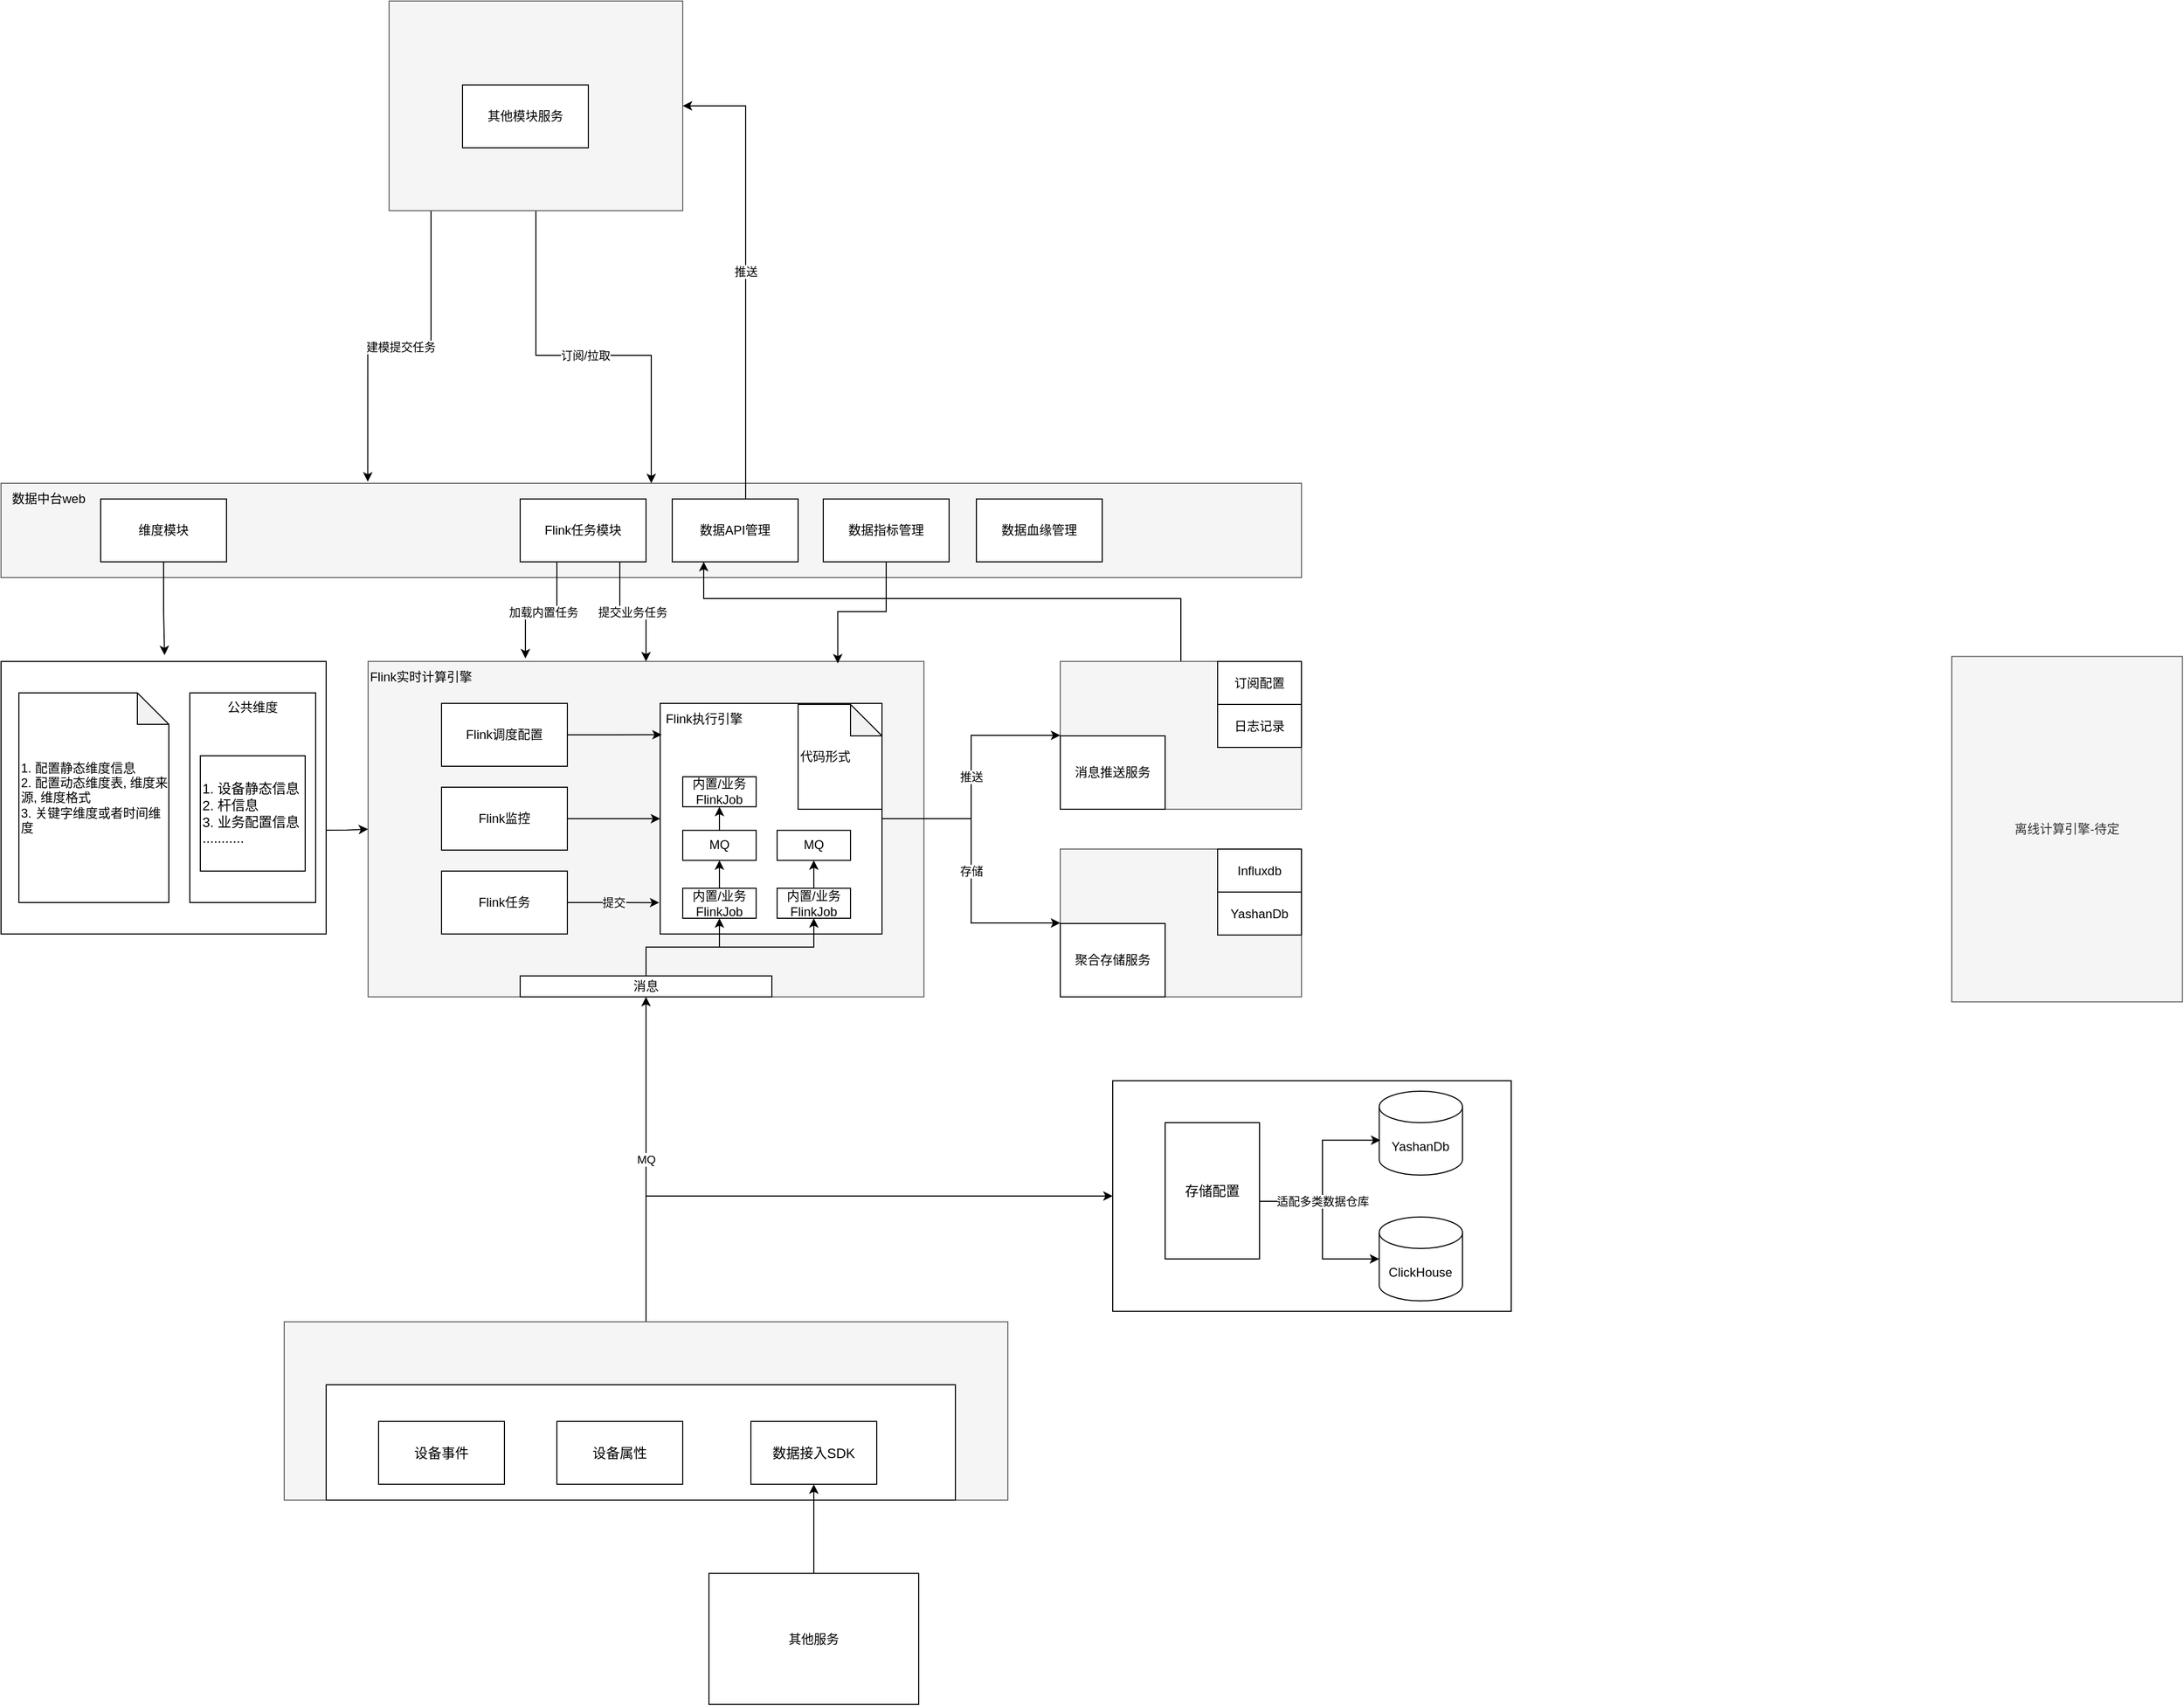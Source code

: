 <mxfile version="21.6.6" type="github" pages="4">
  <diagram name="总体设计" id="ryRMONgh2g4YDS1a8t3J">
    <mxGraphModel dx="2739" dy="1063" grid="1" gridSize="10" guides="1" tooltips="1" connect="1" arrows="1" fold="1" page="1" pageScale="1" pageWidth="827" pageHeight="1169" math="0" shadow="0">
      <root>
        <mxCell id="0" />
        <mxCell id="1" parent="0" />
        <mxCell id="PvHFU-CTbL9CK4LDVLUQ-46" value="" style="rounded=0;whiteSpace=wrap;html=1;fillColor=#f5f5f5;fontColor=#333333;strokeColor=#666666;" parent="1" vertex="1">
          <mxGeometry x="-430" y="1090" width="1240" height="90" as="geometry" />
        </mxCell>
        <mxCell id="PvHFU-CTbL9CK4LDVLUQ-59" value="订阅/拉取" style="edgeStyle=orthogonalEdgeStyle;rounded=0;orthogonalLoop=1;jettySize=auto;html=1;entryX=0.5;entryY=0;entryDx=0;entryDy=0;" parent="1" source="PvHFU-CTbL9CK4LDVLUQ-57" target="PvHFU-CTbL9CK4LDVLUQ-46" edge="1">
          <mxGeometry relative="1" as="geometry">
            <Array as="points">
              <mxPoint x="80" y="968" />
              <mxPoint x="190" y="968" />
            </Array>
          </mxGeometry>
        </mxCell>
        <mxCell id="DdPbdOL3YVelSkthv5l_-7" value="建模提交任务" style="edgeStyle=orthogonalEdgeStyle;rounded=0;orthogonalLoop=1;jettySize=auto;html=1;entryX=0.282;entryY=-0.017;entryDx=0;entryDy=0;entryPerimeter=0;" parent="1" source="PvHFU-CTbL9CK4LDVLUQ-57" target="PvHFU-CTbL9CK4LDVLUQ-46" edge="1">
          <mxGeometry relative="1" as="geometry">
            <Array as="points">
              <mxPoint x="-20" y="960" />
              <mxPoint x="-80" y="960" />
            </Array>
          </mxGeometry>
        </mxCell>
        <mxCell id="PvHFU-CTbL9CK4LDVLUQ-57" value="" style="rounded=0;whiteSpace=wrap;html=1;fillColor=#f5f5f5;fontColor=#333333;strokeColor=#666666;" parent="1" vertex="1">
          <mxGeometry x="-60" y="630" width="280" height="200" as="geometry" />
        </mxCell>
        <mxCell id="PvHFU-CTbL9CK4LDVLUQ-64" style="edgeStyle=orthogonalEdgeStyle;rounded=0;orthogonalLoop=1;jettySize=auto;html=1;" parent="1" source="PvHFU-CTbL9CK4LDVLUQ-16" target="PvHFU-CTbL9CK4LDVLUQ-58" edge="1">
          <mxGeometry relative="1" as="geometry">
            <Array as="points">
              <mxPoint x="695" y="1200" />
              <mxPoint x="240" y="1200" />
            </Array>
          </mxGeometry>
        </mxCell>
        <mxCell id="PvHFU-CTbL9CK4LDVLUQ-16" value="" style="rounded=0;whiteSpace=wrap;html=1;fillColor=#f5f5f5;fontColor=#333333;strokeColor=#666666;" parent="1" vertex="1">
          <mxGeometry x="580" y="1260" width="230" height="141" as="geometry" />
        </mxCell>
        <mxCell id="PvHFU-CTbL9CK4LDVLUQ-15" value="" style="rounded=0;whiteSpace=wrap;html=1;fillColor=#f5f5f5;fontColor=#333333;strokeColor=#666666;" parent="1" vertex="1">
          <mxGeometry x="580" y="1439" width="230" height="141" as="geometry" />
        </mxCell>
        <mxCell id="hSYeHgHkIvERPk_130jk-10" value="" style="rounded=0;whiteSpace=wrap;html=1;fillColor=#f5f5f5;gradientColor=none;strokeColor=#666666;fontSize=21;movable=1;resizable=1;rotatable=1;deletable=1;editable=1;locked=0;connectable=1;" parent="1" vertex="1">
          <mxGeometry x="-80" y="1260" width="530" height="320" as="geometry" />
        </mxCell>
        <mxCell id="PvHFU-CTbL9CK4LDVLUQ-27" value="推送" style="edgeStyle=orthogonalEdgeStyle;rounded=0;orthogonalLoop=1;jettySize=auto;html=1;" parent="1" source="PvHFU-CTbL9CK4LDVLUQ-2" target="PvHFU-CTbL9CK4LDVLUQ-16" edge="1">
          <mxGeometry relative="1" as="geometry" />
        </mxCell>
        <mxCell id="PvHFU-CTbL9CK4LDVLUQ-28" value="存储" style="edgeStyle=orthogonalEdgeStyle;rounded=0;orthogonalLoop=1;jettySize=auto;html=1;entryX=0;entryY=0.5;entryDx=0;entryDy=0;" parent="1" source="PvHFU-CTbL9CK4LDVLUQ-2" target="PvHFU-CTbL9CK4LDVLUQ-15" edge="1">
          <mxGeometry relative="1" as="geometry" />
        </mxCell>
        <mxCell id="PvHFU-CTbL9CK4LDVLUQ-2" value="" style="rounded=0;whiteSpace=wrap;html=1;" parent="1" vertex="1">
          <mxGeometry x="198.5" y="1300" width="211.5" height="220" as="geometry" />
        </mxCell>
        <mxCell id="DdPbdOL3YVelSkthv5l_-2" value="MQ" style="edgeStyle=orthogonalEdgeStyle;rounded=0;orthogonalLoop=1;jettySize=auto;html=1;entryX=0.5;entryY=1;entryDx=0;entryDy=0;" parent="1" source="hSYeHgHkIvERPk_130jk-9" target="PvHFU-CTbL9CK4LDVLUQ-1" edge="1">
          <mxGeometry relative="1" as="geometry" />
        </mxCell>
        <mxCell id="DdPbdOL3YVelSkthv5l_-3" style="edgeStyle=orthogonalEdgeStyle;rounded=0;orthogonalLoop=1;jettySize=auto;html=1;entryX=0;entryY=0.5;entryDx=0;entryDy=0;exitX=0.5;exitY=0;exitDx=0;exitDy=0;" parent="1" source="hSYeHgHkIvERPk_130jk-9" target="hSYeHgHkIvERPk_130jk-26" edge="1">
          <mxGeometry relative="1" as="geometry" />
        </mxCell>
        <mxCell id="hSYeHgHkIvERPk_130jk-9" value="" style="rounded=0;whiteSpace=wrap;html=1;fillColor=#f5f5f5;gradientColor=none;strokeColor=#666666;fontSize=13;movable=1;resizable=1;rotatable=1;deletable=1;editable=1;locked=0;connectable=1;" parent="1" vertex="1">
          <mxGeometry x="-160" y="1890" width="690" height="170" as="geometry" />
        </mxCell>
        <mxCell id="hSYeHgHkIvERPk_130jk-2" value="" style="rounded=0;whiteSpace=wrap;html=1;fontSize=13;" parent="1" vertex="1">
          <mxGeometry x="-120" y="1950" width="600" height="110" as="geometry" />
        </mxCell>
        <mxCell id="hSYeHgHkIvERPk_130jk-3" value="设备事件" style="rounded=0;whiteSpace=wrap;html=1;fontSize=13;" parent="1" vertex="1">
          <mxGeometry x="-70" y="1985" width="120" height="60" as="geometry" />
        </mxCell>
        <mxCell id="hSYeHgHkIvERPk_130jk-4" value="设备属性" style="rounded=0;whiteSpace=wrap;html=1;fontSize=13;" parent="1" vertex="1">
          <mxGeometry x="100" y="1985" width="120" height="60" as="geometry" />
        </mxCell>
        <mxCell id="hSYeHgHkIvERPk_130jk-11" value="Flink实时计算引擎" style="text;html=1;align=center;verticalAlign=middle;resizable=0;points=[];autosize=1;strokeColor=none;fillColor=none;" parent="1" vertex="1">
          <mxGeometry x="-90" y="1260" width="120" height="30" as="geometry" />
        </mxCell>
        <mxCell id="hSYeHgHkIvERPk_130jk-17" style="edgeStyle=orthogonalEdgeStyle;rounded=0;orthogonalLoop=1;jettySize=auto;html=1;entryX=0;entryY=0.5;entryDx=0;entryDy=0;exitX=0.997;exitY=0.619;exitDx=0;exitDy=0;exitPerimeter=0;" parent="1" source="hSYeHgHkIvERPk_130jk-16" target="hSYeHgHkIvERPk_130jk-10" edge="1">
          <mxGeometry relative="1" as="geometry" />
        </mxCell>
        <mxCell id="hSYeHgHkIvERPk_130jk-16" value="" style="rounded=0;whiteSpace=wrap;html=1;align=left;fontSize=14;" parent="1" vertex="1">
          <mxGeometry x="-430" y="1260" width="310" height="260" as="geometry" />
        </mxCell>
        <mxCell id="hSYeHgHkIvERPk_130jk-34" value="公共维度&lt;br style=&quot;border-color: var(--border-color); font-size: 14px;&quot;&gt;" style="rounded=0;whiteSpace=wrap;html=1;align=center;verticalAlign=top;" parent="1" vertex="1">
          <mxGeometry x="-250" y="1290" width="120" height="200" as="geometry" />
        </mxCell>
        <mxCell id="hSYeHgHkIvERPk_130jk-35" value="1. 设备静态信息&lt;br style=&quot;border-color: var(--border-color); font-size: 13px;&quot;&gt;&lt;span style=&quot;border-color: var(--border-color); font-size: 13px;&quot;&gt;2. 杆信息&lt;/span&gt;&lt;br style=&quot;border-color: var(--border-color); font-size: 13px;&quot;&gt;&lt;div style=&quot;border-color: var(--border-color); font-size: 13px;&quot;&gt;&lt;span style=&quot;border-color: var(--border-color); background-color: initial; font-size: 13px;&quot;&gt;3. 业务配置信息&lt;/span&gt;&lt;/div&gt;&lt;div style=&quot;border-color: var(--border-color); font-size: 13px;&quot;&gt;&lt;span style=&quot;border-color: var(--border-color); background-color: initial; font-size: 13px;&quot;&gt;...........&lt;/span&gt;&lt;/div&gt;" style="rounded=0;whiteSpace=wrap;html=1;align=left;fontSize=13;" parent="1" vertex="1">
          <mxGeometry x="-240" y="1350" width="100" height="110" as="geometry" />
        </mxCell>
        <mxCell id="hSYeHgHkIvERPk_130jk-36" value="1. 配置静态维度信息&lt;br&gt;2. 配置动态维度表, 维度来源, 维度格式&lt;br&gt;3. 关键字维度或者时间维度" style="shape=note;whiteSpace=wrap;html=1;backgroundOutline=1;darkOpacity=0.05;align=left;" parent="1" vertex="1">
          <mxGeometry x="-413" y="1290" width="143" height="200" as="geometry" />
        </mxCell>
        <mxCell id="PvHFU-CTbL9CK4LDVLUQ-12" style="edgeStyle=orthogonalEdgeStyle;rounded=0;orthogonalLoop=1;jettySize=auto;html=1;entryX=0.5;entryY=1;entryDx=0;entryDy=0;" parent="1" source="PvHFU-CTbL9CK4LDVLUQ-1" target="hSYeHgHkIvERPk_130jk-12" edge="1">
          <mxGeometry relative="1" as="geometry" />
        </mxCell>
        <mxCell id="PvHFU-CTbL9CK4LDVLUQ-42" style="edgeStyle=orthogonalEdgeStyle;rounded=0;orthogonalLoop=1;jettySize=auto;html=1;exitX=0.5;exitY=0;exitDx=0;exitDy=0;" parent="1" source="PvHFU-CTbL9CK4LDVLUQ-1" target="PvHFU-CTbL9CK4LDVLUQ-37" edge="1">
          <mxGeometry relative="1" as="geometry" />
        </mxCell>
        <mxCell id="PvHFU-CTbL9CK4LDVLUQ-1" value="消息" style="rounded=0;whiteSpace=wrap;html=1;" parent="1" vertex="1">
          <mxGeometry x="65" y="1560" width="240" height="20" as="geometry" />
        </mxCell>
        <mxCell id="PvHFU-CTbL9CK4LDVLUQ-3" value="Flink执行引擎" style="text;html=1;align=center;verticalAlign=middle;resizable=0;points=[];autosize=1;strokeColor=none;fillColor=none;" parent="1" vertex="1">
          <mxGeometry x="190" y="1300" width="100" height="30" as="geometry" />
        </mxCell>
        <mxCell id="PvHFU-CTbL9CK4LDVLUQ-11" value="提交" style="edgeStyle=orthogonalEdgeStyle;rounded=0;orthogonalLoop=1;jettySize=auto;html=1;entryX=-0.004;entryY=0.864;entryDx=0;entryDy=0;entryPerimeter=0;" parent="1" source="PvHFU-CTbL9CK4LDVLUQ-10" target="PvHFU-CTbL9CK4LDVLUQ-2" edge="1">
          <mxGeometry relative="1" as="geometry" />
        </mxCell>
        <mxCell id="PvHFU-CTbL9CK4LDVLUQ-10" value="Flink任务" style="rounded=0;whiteSpace=wrap;html=1;" parent="1" vertex="1">
          <mxGeometry x="-10" y="1460" width="120" height="60" as="geometry" />
        </mxCell>
        <mxCell id="PvHFU-CTbL9CK4LDVLUQ-18" value="聚合存储服务" style="rounded=0;whiteSpace=wrap;html=1;" parent="1" vertex="1">
          <mxGeometry x="580" y="1510" width="100" height="70" as="geometry" />
        </mxCell>
        <mxCell id="PvHFU-CTbL9CK4LDVLUQ-19" value="Influxdb" style="rounded=0;whiteSpace=wrap;html=1;" parent="1" vertex="1">
          <mxGeometry x="730" y="1439" width="80" height="41" as="geometry" />
        </mxCell>
        <mxCell id="PvHFU-CTbL9CK4LDVLUQ-20" value="YashanDb" style="rounded=0;whiteSpace=wrap;html=1;" parent="1" vertex="1">
          <mxGeometry x="730" y="1480" width="80" height="41" as="geometry" />
        </mxCell>
        <mxCell id="PvHFU-CTbL9CK4LDVLUQ-23" value="消息推送服务" style="rounded=0;whiteSpace=wrap;html=1;" parent="1" vertex="1">
          <mxGeometry x="580" y="1331" width="100" height="70" as="geometry" />
        </mxCell>
        <mxCell id="PvHFU-CTbL9CK4LDVLUQ-25" value="订阅配置" style="rounded=0;whiteSpace=wrap;html=1;" parent="1" vertex="1">
          <mxGeometry x="730" y="1260" width="80" height="41" as="geometry" />
        </mxCell>
        <mxCell id="PvHFU-CTbL9CK4LDVLUQ-26" value="日志记录" style="rounded=0;whiteSpace=wrap;html=1;" parent="1" vertex="1">
          <mxGeometry x="730" y="1301" width="80" height="41" as="geometry" />
        </mxCell>
        <mxCell id="PvHFU-CTbL9CK4LDVLUQ-31" value="" style="group" parent="1" vertex="1" connectable="0">
          <mxGeometry x="220" y="1370" width="70" height="135" as="geometry" />
        </mxCell>
        <mxCell id="hSYeHgHkIvERPk_130jk-12" value="内置/业务FlinkJob" style="rounded=0;whiteSpace=wrap;html=1;" parent="PvHFU-CTbL9CK4LDVLUQ-31" vertex="1">
          <mxGeometry y="106.364" width="70" height="28.636" as="geometry" />
        </mxCell>
        <mxCell id="PvHFU-CTbL9CK4LDVLUQ-5" value="内置/业务FlinkJob" style="rounded=0;whiteSpace=wrap;html=1;" parent="PvHFU-CTbL9CK4LDVLUQ-31" vertex="1">
          <mxGeometry width="70" height="28.636" as="geometry" />
        </mxCell>
        <mxCell id="PvHFU-CTbL9CK4LDVLUQ-8" style="edgeStyle=orthogonalEdgeStyle;rounded=0;orthogonalLoop=1;jettySize=auto;html=1;" parent="PvHFU-CTbL9CK4LDVLUQ-31" source="PvHFU-CTbL9CK4LDVLUQ-6" target="PvHFU-CTbL9CK4LDVLUQ-5" edge="1">
          <mxGeometry relative="1" as="geometry" />
        </mxCell>
        <mxCell id="PvHFU-CTbL9CK4LDVLUQ-6" value="MQ" style="rounded=0;whiteSpace=wrap;html=1;" parent="PvHFU-CTbL9CK4LDVLUQ-31" vertex="1">
          <mxGeometry y="51.136" width="70" height="28.636" as="geometry" />
        </mxCell>
        <mxCell id="PvHFU-CTbL9CK4LDVLUQ-7" style="edgeStyle=orthogonalEdgeStyle;rounded=0;orthogonalLoop=1;jettySize=auto;html=1;entryX=0.5;entryY=1;entryDx=0;entryDy=0;" parent="PvHFU-CTbL9CK4LDVLUQ-31" source="hSYeHgHkIvERPk_130jk-12" target="PvHFU-CTbL9CK4LDVLUQ-6" edge="1">
          <mxGeometry relative="1" as="geometry" />
        </mxCell>
        <mxCell id="PvHFU-CTbL9CK4LDVLUQ-35" style="edgeStyle=orthogonalEdgeStyle;rounded=0;orthogonalLoop=1;jettySize=auto;html=1;entryX=0;entryY=0.5;entryDx=0;entryDy=0;" parent="1" source="PvHFU-CTbL9CK4LDVLUQ-32" target="PvHFU-CTbL9CK4LDVLUQ-2" edge="1">
          <mxGeometry relative="1" as="geometry" />
        </mxCell>
        <mxCell id="PvHFU-CTbL9CK4LDVLUQ-32" value="Flink监控" style="rounded=0;whiteSpace=wrap;html=1;" parent="1" vertex="1">
          <mxGeometry x="-10" y="1380" width="120" height="60" as="geometry" />
        </mxCell>
        <mxCell id="PvHFU-CTbL9CK4LDVLUQ-34" style="edgeStyle=orthogonalEdgeStyle;rounded=0;orthogonalLoop=1;jettySize=auto;html=1;entryX=0.007;entryY=0.136;entryDx=0;entryDy=0;entryPerimeter=0;" parent="1" source="PvHFU-CTbL9CK4LDVLUQ-33" target="PvHFU-CTbL9CK4LDVLUQ-2" edge="1">
          <mxGeometry relative="1" as="geometry" />
        </mxCell>
        <mxCell id="PvHFU-CTbL9CK4LDVLUQ-33" value="Flink调度配置" style="rounded=0;whiteSpace=wrap;html=1;" parent="1" vertex="1">
          <mxGeometry x="-10" y="1300" width="120" height="60" as="geometry" />
        </mxCell>
        <mxCell id="PvHFU-CTbL9CK4LDVLUQ-45" value="" style="group" parent="1" vertex="1" connectable="0">
          <mxGeometry x="310" y="1421.136" width="70" height="83.864" as="geometry" />
        </mxCell>
        <mxCell id="PvHFU-CTbL9CK4LDVLUQ-37" value="内置/业务FlinkJob" style="rounded=0;whiteSpace=wrap;html=1;" parent="PvHFU-CTbL9CK4LDVLUQ-45" vertex="1">
          <mxGeometry y="55.227" width="70" height="28.636" as="geometry" />
        </mxCell>
        <mxCell id="PvHFU-CTbL9CK4LDVLUQ-40" value="MQ" style="rounded=0;whiteSpace=wrap;html=1;" parent="PvHFU-CTbL9CK4LDVLUQ-45" vertex="1">
          <mxGeometry width="70" height="28.636" as="geometry" />
        </mxCell>
        <mxCell id="PvHFU-CTbL9CK4LDVLUQ-41" style="edgeStyle=orthogonalEdgeStyle;rounded=0;orthogonalLoop=1;jettySize=auto;html=1;entryX=0.5;entryY=1;entryDx=0;entryDy=0;" parent="PvHFU-CTbL9CK4LDVLUQ-45" source="PvHFU-CTbL9CK4LDVLUQ-37" target="PvHFU-CTbL9CK4LDVLUQ-40" edge="1">
          <mxGeometry relative="1" as="geometry" />
        </mxCell>
        <mxCell id="PvHFU-CTbL9CK4LDVLUQ-54" value="加载内置任务" style="edgeStyle=orthogonalEdgeStyle;rounded=0;orthogonalLoop=1;jettySize=auto;html=1;entryX=0.283;entryY=-0.009;entryDx=0;entryDy=0;entryPerimeter=0;" parent="1" source="PvHFU-CTbL9CK4LDVLUQ-50" target="hSYeHgHkIvERPk_130jk-10" edge="1">
          <mxGeometry relative="1" as="geometry">
            <mxPoint x="70" y="1240" as="targetPoint" />
            <Array as="points">
              <mxPoint x="100" y="1213" />
              <mxPoint x="70" y="1213" />
            </Array>
          </mxGeometry>
        </mxCell>
        <mxCell id="PvHFU-CTbL9CK4LDVLUQ-55" value="其他模块服务" style="rounded=0;whiteSpace=wrap;html=1;" parent="1" vertex="1">
          <mxGeometry x="10" y="710" width="120" height="60" as="geometry" />
        </mxCell>
        <mxCell id="PvHFU-CTbL9CK4LDVLUQ-47" value="数据中台web" style="text;html=1;align=center;verticalAlign=middle;resizable=0;points=[];autosize=1;strokeColor=none;fillColor=none;" parent="1" vertex="1">
          <mxGeometry x="-430" y="1090" width="90" height="30" as="geometry" />
        </mxCell>
        <mxCell id="PvHFU-CTbL9CK4LDVLUQ-62" style="edgeStyle=orthogonalEdgeStyle;rounded=0;orthogonalLoop=1;jettySize=auto;html=1;entryX=0.503;entryY=-0.023;entryDx=0;entryDy=0;entryPerimeter=0;" parent="1" source="PvHFU-CTbL9CK4LDVLUQ-48" target="hSYeHgHkIvERPk_130jk-16" edge="1">
          <mxGeometry relative="1" as="geometry" />
        </mxCell>
        <mxCell id="PvHFU-CTbL9CK4LDVLUQ-48" value="维度模块" style="rounded=0;whiteSpace=wrap;html=1;" parent="1" vertex="1">
          <mxGeometry x="-335" y="1105" width="120" height="60" as="geometry" />
        </mxCell>
        <mxCell id="PvHFU-CTbL9CK4LDVLUQ-66" value="提交业务任务" style="edgeStyle=orthogonalEdgeStyle;rounded=0;orthogonalLoop=1;jettySize=auto;html=1;" parent="1" source="PvHFU-CTbL9CK4LDVLUQ-50" target="hSYeHgHkIvERPk_130jk-10" edge="1">
          <mxGeometry relative="1" as="geometry">
            <Array as="points">
              <mxPoint x="160" y="1213" />
              <mxPoint x="185" y="1213" />
            </Array>
          </mxGeometry>
        </mxCell>
        <mxCell id="PvHFU-CTbL9CK4LDVLUQ-50" value="Flink任务模块" style="rounded=0;whiteSpace=wrap;html=1;" parent="1" vertex="1">
          <mxGeometry x="65" y="1105" width="120" height="60" as="geometry" />
        </mxCell>
        <mxCell id="PvHFU-CTbL9CK4LDVLUQ-63" style="edgeStyle=orthogonalEdgeStyle;rounded=0;orthogonalLoop=1;jettySize=auto;html=1;entryX=0.845;entryY=0.006;entryDx=0;entryDy=0;entryPerimeter=0;" parent="1" source="PvHFU-CTbL9CK4LDVLUQ-51" target="hSYeHgHkIvERPk_130jk-10" edge="1">
          <mxGeometry relative="1" as="geometry" />
        </mxCell>
        <mxCell id="PvHFU-CTbL9CK4LDVLUQ-51" value="数据指标管理" style="rounded=0;whiteSpace=wrap;html=1;" parent="1" vertex="1">
          <mxGeometry x="354" y="1105" width="120" height="60" as="geometry" />
        </mxCell>
        <mxCell id="PvHFU-CTbL9CK4LDVLUQ-65" value="推送" style="edgeStyle=orthogonalEdgeStyle;rounded=0;orthogonalLoop=1;jettySize=auto;html=1;entryX=1;entryY=0.5;entryDx=0;entryDy=0;" parent="1" source="PvHFU-CTbL9CK4LDVLUQ-58" target="PvHFU-CTbL9CK4LDVLUQ-57" edge="1">
          <mxGeometry relative="1" as="geometry">
            <Array as="points">
              <mxPoint x="280" y="730" />
            </Array>
          </mxGeometry>
        </mxCell>
        <mxCell id="PvHFU-CTbL9CK4LDVLUQ-58" value="数据API管理" style="rounded=0;whiteSpace=wrap;html=1;" parent="1" vertex="1">
          <mxGeometry x="210" y="1105" width="120" height="60" as="geometry" />
        </mxCell>
        <mxCell id="PvHFU-CTbL9CK4LDVLUQ-60" value="数据血缘管理" style="rounded=0;whiteSpace=wrap;html=1;" parent="1" vertex="1">
          <mxGeometry x="500" y="1105" width="120" height="60" as="geometry" />
        </mxCell>
        <mxCell id="PvHFU-CTbL9CK4LDVLUQ-67" value="代码形式" style="shape=note;whiteSpace=wrap;html=1;backgroundOutline=1;darkOpacity=0.05;align=left;" parent="1" vertex="1">
          <mxGeometry x="330" y="1301" width="80" height="100" as="geometry" />
        </mxCell>
        <mxCell id="SKs566gwwqL2imy3KGl5-1" value="离线计算引擎-待定" style="rounded=0;whiteSpace=wrap;html=1;fillColor=#f5f5f5;fontColor=#333333;strokeColor=#666666;" parent="1" vertex="1">
          <mxGeometry x="1430" y="1255.25" width="220" height="329.5" as="geometry" />
        </mxCell>
        <mxCell id="DdPbdOL3YVelSkthv5l_-1" value="" style="group" parent="1" vertex="1" connectable="0">
          <mxGeometry x="630" y="1660" width="380" height="220" as="geometry" />
        </mxCell>
        <mxCell id="hSYeHgHkIvERPk_130jk-26" value="" style="rounded=0;whiteSpace=wrap;html=1;container=0;" parent="DdPbdOL3YVelSkthv5l_-1" vertex="1">
          <mxGeometry width="380" height="220" as="geometry" />
        </mxCell>
        <mxCell id="hSYeHgHkIvERPk_130jk-18" value="存储配置" style="whiteSpace=wrap;html=1;fontSize=13;rounded=0;" parent="DdPbdOL3YVelSkthv5l_-1" vertex="1">
          <mxGeometry x="50" y="40" width="90" height="130" as="geometry" />
        </mxCell>
        <mxCell id="hSYeHgHkIvERPk_130jk-24" value="YashanDb" style="shape=cylinder3;whiteSpace=wrap;html=1;boundedLbl=1;backgroundOutline=1;size=15;" parent="DdPbdOL3YVelSkthv5l_-1" vertex="1">
          <mxGeometry x="254.118" y="10" width="79.412" height="80" as="geometry" />
        </mxCell>
        <mxCell id="hSYeHgHkIvERPk_130jk-21" style="edgeStyle=orthogonalEdgeStyle;rounded=0;orthogonalLoop=1;jettySize=auto;html=1;entryX=0.014;entryY=0.585;entryDx=0;entryDy=0;entryPerimeter=0;" parent="DdPbdOL3YVelSkthv5l_-1" source="hSYeHgHkIvERPk_130jk-18" target="hSYeHgHkIvERPk_130jk-24" edge="1">
          <mxGeometry relative="1" as="geometry">
            <mxPoint x="214.412" y="60" as="targetPoint" />
            <Array as="points">
              <mxPoint x="200" y="115" />
              <mxPoint x="200" y="57" />
            </Array>
          </mxGeometry>
        </mxCell>
        <mxCell id="hSYeHgHkIvERPk_130jk-25" value="ClickHouse" style="shape=cylinder3;whiteSpace=wrap;html=1;boundedLbl=1;backgroundOutline=1;size=15;" parent="DdPbdOL3YVelSkthv5l_-1" vertex="1">
          <mxGeometry x="254.118" y="130" width="79.412" height="80" as="geometry" />
        </mxCell>
        <mxCell id="hSYeHgHkIvERPk_130jk-23" value="适配多类数据仓库" style="edgeStyle=orthogonalEdgeStyle;rounded=0;orthogonalLoop=1;jettySize=auto;html=1;entryX=0;entryY=0.5;entryDx=0;entryDy=0;entryPerimeter=0;" parent="DdPbdOL3YVelSkthv5l_-1" source="hSYeHgHkIvERPk_130jk-18" target="hSYeHgHkIvERPk_130jk-25" edge="1">
          <mxGeometry x="-0.29" relative="1" as="geometry">
            <mxPoint x="214.412" y="174" as="targetPoint" />
            <Array as="points">
              <mxPoint x="200" y="115" />
              <mxPoint x="200" y="170" />
            </Array>
            <mxPoint as="offset" />
          </mxGeometry>
        </mxCell>
        <mxCell id="DdPbdOL3YVelSkthv5l_-4" value="数据接入SDK" style="rounded=0;whiteSpace=wrap;html=1;fontSize=13;" parent="1" vertex="1">
          <mxGeometry x="285" y="1985" width="120" height="60" as="geometry" />
        </mxCell>
        <mxCell id="DdPbdOL3YVelSkthv5l_-6" style="edgeStyle=orthogonalEdgeStyle;rounded=0;orthogonalLoop=1;jettySize=auto;html=1;entryX=0.5;entryY=1;entryDx=0;entryDy=0;" parent="1" source="DdPbdOL3YVelSkthv5l_-5" target="DdPbdOL3YVelSkthv5l_-4" edge="1">
          <mxGeometry relative="1" as="geometry" />
        </mxCell>
        <mxCell id="DdPbdOL3YVelSkthv5l_-5" value="其他服务" style="rounded=0;whiteSpace=wrap;html=1;" parent="1" vertex="1">
          <mxGeometry x="245" y="2130" width="200" height="125" as="geometry" />
        </mxCell>
      </root>
    </mxGraphModel>
  </diagram>
  <diagram id="dNpzBYMV4xB4CqRQvauH" name="维度">
    <mxGraphModel dx="1434" dy="803" grid="1" gridSize="10" guides="1" tooltips="1" connect="1" arrows="1" fold="1" page="1" pageScale="1" pageWidth="827" pageHeight="1169" math="0" shadow="0">
      <root>
        <mxCell id="0" />
        <mxCell id="1" parent="0" />
        <mxCell id="2iyHBR4nPYOJBwV6iVVP-1" value="" style="rounded=0;whiteSpace=wrap;html=1;fillColor=#f5f5f5;fontColor=#333333;strokeColor=#666666;" vertex="1" parent="1">
          <mxGeometry x="170" y="240" width="790" height="510" as="geometry" />
        </mxCell>
        <mxCell id="E2O0pW5pSvZnsaQLfu_R-6" style="edgeStyle=orthogonalEdgeStyle;rounded=0;orthogonalLoop=1;jettySize=auto;html=1;entryX=0.5;entryY=0;entryDx=0;entryDy=0;" edge="1" parent="1" source="E2O0pW5pSvZnsaQLfu_R-1" target="E2O0pW5pSvZnsaQLfu_R-4">
          <mxGeometry relative="1" as="geometry" />
        </mxCell>
        <mxCell id="E2O0pW5pSvZnsaQLfu_R-1" value="配置维度数据源" style="rounded=0;whiteSpace=wrap;html=1;" vertex="1" parent="1">
          <mxGeometry x="250" y="290" width="120" height="60" as="geometry" />
        </mxCell>
        <mxCell id="E2O0pW5pSvZnsaQLfu_R-10" value="" style="edgeStyle=orthogonalEdgeStyle;rounded=0;orthogonalLoop=1;jettySize=auto;html=1;" edge="1" parent="1" source="E2O0pW5pSvZnsaQLfu_R-2">
          <mxGeometry relative="1" as="geometry">
            <mxPoint x="520" y="430" as="targetPoint" />
          </mxGeometry>
        </mxCell>
        <mxCell id="E2O0pW5pSvZnsaQLfu_R-2" value="配置维度元数据格式" style="rounded=0;whiteSpace=wrap;html=1;" vertex="1" parent="1">
          <mxGeometry x="460" y="290" width="120" height="60" as="geometry" />
        </mxCell>
        <mxCell id="E2O0pW5pSvZnsaQLfu_R-13" value="" style="edgeStyle=orthogonalEdgeStyle;rounded=0;orthogonalLoop=1;jettySize=auto;html=1;" edge="1" parent="1" source="E2O0pW5pSvZnsaQLfu_R-3" target="E2O0pW5pSvZnsaQLfu_R-12">
          <mxGeometry relative="1" as="geometry" />
        </mxCell>
        <mxCell id="E2O0pW5pSvZnsaQLfu_R-3" value="配置维度映射表" style="rounded=0;whiteSpace=wrap;html=1;" vertex="1" parent="1">
          <mxGeometry x="700" y="290" width="120" height="60" as="geometry" />
        </mxCell>
        <mxCell id="E2O0pW5pSvZnsaQLfu_R-4" value="db/redis" style="rounded=0;whiteSpace=wrap;html=1;" vertex="1" parent="1">
          <mxGeometry x="250" y="420" width="120" height="60" as="geometry" />
        </mxCell>
        <mxCell id="E2O0pW5pSvZnsaQLfu_R-11" value="1. 维度表标签分类&lt;br&gt;2. 维度属性描述基本信息&lt;br&gt;3. 维度kv结构&lt;br&gt;4. 维度与维度的关联关系" style="shape=note;whiteSpace=wrap;html=1;backgroundOutline=1;darkOpacity=0.05;align=left;" vertex="1" parent="1">
          <mxGeometry x="430" y="430" width="180" height="220" as="geometry" />
        </mxCell>
        <mxCell id="E2O0pW5pSvZnsaQLfu_R-12" value="维度与数据表的映射关系" style="shape=note;whiteSpace=wrap;html=1;backgroundOutline=1;darkOpacity=0.05;" vertex="1" parent="1">
          <mxGeometry x="700" y="430" width="160" height="180" as="geometry" />
        </mxCell>
      </root>
    </mxGraphModel>
  </diagram>
  <diagram id="dOp5SpXt6g0RgGPwcQX-" name="第 3 页">
    <mxGraphModel dx="1509" dy="2008" grid="1" gridSize="10" guides="1" tooltips="1" connect="1" arrows="1" fold="1" page="1" pageScale="1" pageWidth="827" pageHeight="1169" math="0" shadow="0">
      <root>
        <mxCell id="0" />
        <mxCell id="1" parent="0" />
        <mxCell id="hfUNULo5TSvR6EAtRwAW-21" value="" style="rounded=0;whiteSpace=wrap;html=1;" vertex="1" parent="1">
          <mxGeometry x="30" y="170" width="470" height="360" as="geometry" />
        </mxCell>
        <mxCell id="hfUNULo5TSvR6EAtRwAW-19" style="edgeStyle=orthogonalEdgeStyle;rounded=0;orthogonalLoop=1;jettySize=auto;html=1;entryX=0.5;entryY=0;entryDx=0;entryDy=0;" edge="1" parent="1" source="hfUNULo5TSvR6EAtRwAW-17" target="hfUNULo5TSvR6EAtRwAW-13">
          <mxGeometry relative="1" as="geometry" />
        </mxCell>
        <mxCell id="hfUNULo5TSvR6EAtRwAW-17" value="" style="rounded=0;whiteSpace=wrap;html=1;" vertex="1" parent="1">
          <mxGeometry x="50" y="190" width="420" height="100" as="geometry" />
        </mxCell>
        <mxCell id="hfUNULo5TSvR6EAtRwAW-11" value="" style="rounded=0;whiteSpace=wrap;html=1;" vertex="1" parent="1">
          <mxGeometry x="60" y="540" width="410" height="120" as="geometry" />
        </mxCell>
        <mxCell id="hfUNULo5TSvR6EAtRwAW-9" value="" style="rounded=0;whiteSpace=wrap;html=1;" vertex="1" parent="1">
          <mxGeometry x="50" y="310" width="420" height="190" as="geometry" />
        </mxCell>
        <mxCell id="hfUNULo5TSvR6EAtRwAW-7" value="" style="rounded=0;whiteSpace=wrap;html=1;" vertex="1" parent="1">
          <mxGeometry x="45" y="-10" width="430" height="170" as="geometry" />
        </mxCell>
        <mxCell id="hfUNULo5TSvR6EAtRwAW-3" value="MQ队列" style="rounded=0;whiteSpace=wrap;html=1;" vertex="1" parent="1">
          <mxGeometry x="250" y="70" width="120" height="60" as="geometry" />
        </mxCell>
        <mxCell id="hfUNULo5TSvR6EAtRwAW-4" value="任务配置 keyBy" style="rounded=0;whiteSpace=wrap;html=1;" vertex="1" parent="1">
          <mxGeometry x="130" y="70" width="120" height="60" as="geometry" />
        </mxCell>
        <mxCell id="hfUNULo5TSvR6EAtRwAW-5" value="MQ, DB" style="rounded=0;whiteSpace=wrap;html=1;" vertex="1" parent="1">
          <mxGeometry x="200" y="580" width="120" height="60" as="geometry" />
        </mxCell>
        <mxCell id="hfUNULo5TSvR6EAtRwAW-6" value="" style="group" vertex="1" connectable="0" parent="1">
          <mxGeometry x="210" y="330" width="120" height="120" as="geometry" />
        </mxCell>
        <mxCell id="hfUNULo5TSvR6EAtRwAW-1" value="时间窗口" style="rounded=0;whiteSpace=wrap;html=1;" vertex="1" parent="hfUNULo5TSvR6EAtRwAW-6">
          <mxGeometry width="120" height="60" as="geometry" />
        </mxCell>
        <mxCell id="hfUNULo5TSvR6EAtRwAW-2" value="次数" style="rounded=0;whiteSpace=wrap;html=1;" vertex="1" parent="hfUNULo5TSvR6EAtRwAW-6">
          <mxGeometry y="60" width="120" height="60" as="geometry" />
        </mxCell>
        <mxCell id="hfUNULo5TSvR6EAtRwAW-8" value="Sources" style="text;html=1;align=center;verticalAlign=middle;resizable=0;points=[];autosize=1;strokeColor=none;fillColor=none;" vertex="1" parent="1">
          <mxGeometry x="175" y="-70" width="70" height="30" as="geometry" />
        </mxCell>
        <mxCell id="hfUNULo5TSvR6EAtRwAW-12" value="Sink" style="text;html=1;align=center;verticalAlign=middle;resizable=0;points=[];autosize=1;strokeColor=none;fillColor=none;" vertex="1" parent="1">
          <mxGeometry x="50" y="530" width="50" height="30" as="geometry" />
        </mxCell>
        <mxCell id="hfUNULo5TSvR6EAtRwAW-20" style="edgeStyle=orthogonalEdgeStyle;rounded=0;orthogonalLoop=1;jettySize=auto;html=1;entryX=0;entryY=0.5;entryDx=0;entryDy=0;" edge="1" parent="1" source="hfUNULo5TSvR6EAtRwAW-13" target="hfUNULo5TSvR6EAtRwAW-16">
          <mxGeometry relative="1" as="geometry" />
        </mxCell>
        <mxCell id="hfUNULo5TSvR6EAtRwAW-13" value="扩展" style="rounded=0;whiteSpace=wrap;html=1;" vertex="1" parent="1">
          <mxGeometry x="580" y="375" width="120" height="60" as="geometry" />
        </mxCell>
        <mxCell id="hfUNULo5TSvR6EAtRwAW-15" value="alarmId" style="text;html=1;strokeColor=none;fillColor=none;align=center;verticalAlign=middle;whiteSpace=wrap;rounded=0;" vertex="1" parent="1">
          <mxGeometry x="320" y="240" width="60" height="30" as="geometry" />
        </mxCell>
        <mxCell id="hfUNULo5TSvR6EAtRwAW-16" value="时间id, 规则id" style="rounded=0;whiteSpace=wrap;html=1;" vertex="1" parent="1">
          <mxGeometry x="780" y="375" width="120" height="60" as="geometry" />
        </mxCell>
        <mxCell id="hfUNULo5TSvR6EAtRwAW-22" value="redis key:&amp;nbsp; ALARM_R&lt;br&gt;key: alarmId&lt;br&gt;value:&amp;nbsp; xxxxxxxxx" style="rounded=0;whiteSpace=wrap;html=1;" vertex="1" parent="1">
          <mxGeometry x="700" y="60" width="250" height="120" as="geometry" />
        </mxCell>
        <mxCell id="hfUNULo5TSvR6EAtRwAW-23" value="flink job jar" style="rounded=0;whiteSpace=wrap;html=1;fontSize=18;" vertex="1" parent="1">
          <mxGeometry x="1230" y="20" width="410" height="600" as="geometry" />
        </mxCell>
      </root>
    </mxGraphModel>
  </diagram>
  <diagram id="jeshmsa21sL2C5Ucg2xQ" name="第 4 页">
    <mxGraphModel dx="1434" dy="797" grid="1" gridSize="10" guides="1" tooltips="1" connect="1" arrows="1" fold="1" page="1" pageScale="1" pageWidth="827" pageHeight="1169" math="0" shadow="0">
      <root>
        <mxCell id="0" />
        <mxCell id="1" parent="0" />
        <mxCell id="xQOIQS5JIOfemauGua1F-14" style="edgeStyle=orthogonalEdgeStyle;rounded=0;orthogonalLoop=1;jettySize=auto;html=1;entryX=0.5;entryY=1;entryDx=0;entryDy=0;" edge="1" parent="1" source="xQOIQS5JIOfemauGua1F-2" target="xQOIQS5JIOfemauGua1F-13">
          <mxGeometry relative="1" as="geometry" />
        </mxCell>
        <mxCell id="xQOIQS5JIOfemauGua1F-2" value="" style="rounded=0;whiteSpace=wrap;html=1;" vertex="1" parent="1">
          <mxGeometry x="60" y="310" width="940" height="510" as="geometry" />
        </mxCell>
        <mxCell id="xQOIQS5JIOfemauGua1F-15" style="edgeStyle=orthogonalEdgeStyle;rounded=0;orthogonalLoop=1;jettySize=auto;html=1;entryX=0.007;entryY=0.267;entryDx=0;entryDy=0;entryPerimeter=0;" edge="1" parent="1" source="xQOIQS5JIOfemauGua1F-4" target="xQOIQS5JIOfemauGua1F-10">
          <mxGeometry relative="1" as="geometry" />
        </mxCell>
        <mxCell id="xQOIQS5JIOfemauGua1F-4" value="" style="rounded=0;whiteSpace=wrap;html=1;" vertex="1" parent="1">
          <mxGeometry x="100" y="490" width="340" height="150" as="geometry" />
        </mxCell>
        <mxCell id="xQOIQS5JIOfemauGua1F-12" style="edgeStyle=orthogonalEdgeStyle;rounded=0;orthogonalLoop=1;jettySize=auto;html=1;entryX=0.063;entryY=-0.004;entryDx=0;entryDy=0;entryPerimeter=0;" edge="1" parent="1" source="xQOIQS5JIOfemauGua1F-1" target="xQOIQS5JIOfemauGua1F-2">
          <mxGeometry relative="1" as="geometry" />
        </mxCell>
        <mxCell id="xQOIQS5JIOfemauGua1F-1" value="Task配置" style="rounded=0;whiteSpace=wrap;html=1;" vertex="1" parent="1">
          <mxGeometry x="60" y="170" width="120" height="60" as="geometry" />
        </mxCell>
        <mxCell id="xQOIQS5JIOfemauGua1F-3" value="source" style="rounded=0;whiteSpace=wrap;html=1;" vertex="1" parent="1">
          <mxGeometry x="120" y="555" width="120" height="60" as="geometry" />
        </mxCell>
        <mxCell id="xQOIQS5JIOfemauGua1F-5" value="sink" style="rounded=0;whiteSpace=wrap;html=1;" vertex="1" parent="1">
          <mxGeometry x="290" y="555" width="120" height="60" as="geometry" />
        </mxCell>
        <mxCell id="xQOIQS5JIOfemauGua1F-6" value="自定义connector" style="text;html=1;strokeColor=none;fillColor=none;align=center;verticalAlign=middle;whiteSpace=wrap;rounded=0;" vertex="1" parent="1">
          <mxGeometry x="230" y="500" width="110" height="30" as="geometry" />
        </mxCell>
        <mxCell id="xQOIQS5JIOfemauGua1F-9" style="edgeStyle=orthogonalEdgeStyle;rounded=0;orthogonalLoop=1;jettySize=auto;html=1;entryX=0;entryY=0.5;entryDx=0;entryDy=0;entryPerimeter=0;" edge="1" parent="1" source="xQOIQS5JIOfemauGua1F-7" target="xQOIQS5JIOfemauGua1F-8">
          <mxGeometry relative="1" as="geometry" />
        </mxCell>
        <mxCell id="xQOIQS5JIOfemauGua1F-7" value="transformations" style="rounded=0;whiteSpace=wrap;html=1;" vertex="1" parent="1">
          <mxGeometry x="160" y="360" width="280" height="80" as="geometry" />
        </mxCell>
        <mxCell id="xQOIQS5JIOfemauGua1F-8" value="1. keyBy分组, 根据字段分组&lt;br&gt;&lt;div style=&quot;&quot;&gt;&lt;span style=&quot;background-color: initial;&quot;&gt;2. 时间窗口策略, 窗口大小, 是否滑动,&amp;nbsp;&lt;/span&gt;WatermarkStrategy字段&lt;/div&gt;3. 聚合算子, count, sum, avg, top&lt;br&gt;4. 维度扩展, 指定维表, 维表字段关系(血缘)" style="shape=note;whiteSpace=wrap;html=1;backgroundOutline=1;darkOpacity=0.05;align=left;" vertex="1" parent="1">
          <mxGeometry x="750" y="320" width="237" height="250" as="geometry" />
        </mxCell>
        <mxCell id="xQOIQS5JIOfemauGua1F-10" value="source&lt;br&gt;1. 连接器类型, 目前就rabbitmq&lt;br&gt;2. 交换机和队列名, 账号密码,&amp;nbsp;&lt;br&gt;&lt;br&gt;sink&lt;br&gt;1. 类型 rabbitmq, clickhouse, influxdb&lt;br&gt;2. 存储标识&amp;nbsp; 交换机&amp;nbsp; &amp;nbsp;表名之类的" style="shape=note;whiteSpace=wrap;html=1;backgroundOutline=1;darkOpacity=0.05;align=left;" vertex="1" parent="1">
          <mxGeometry x="470" y="570" width="270" height="240" as="geometry" />
        </mxCell>
        <mxCell id="xQOIQS5JIOfemauGua1F-11" value="通用计算job" style="text;html=1;strokeColor=none;fillColor=none;align=center;verticalAlign=middle;whiteSpace=wrap;rounded=0;" vertex="1" parent="1">
          <mxGeometry x="80" y="320" width="100" height="30" as="geometry" />
        </mxCell>
        <mxCell id="xQOIQS5JIOfemauGua1F-13" value="flink-server" style="rounded=0;whiteSpace=wrap;html=1;" vertex="1" parent="1">
          <mxGeometry x="590" y="170" width="120" height="60" as="geometry" />
        </mxCell>
      </root>
    </mxGraphModel>
  </diagram>
</mxfile>
